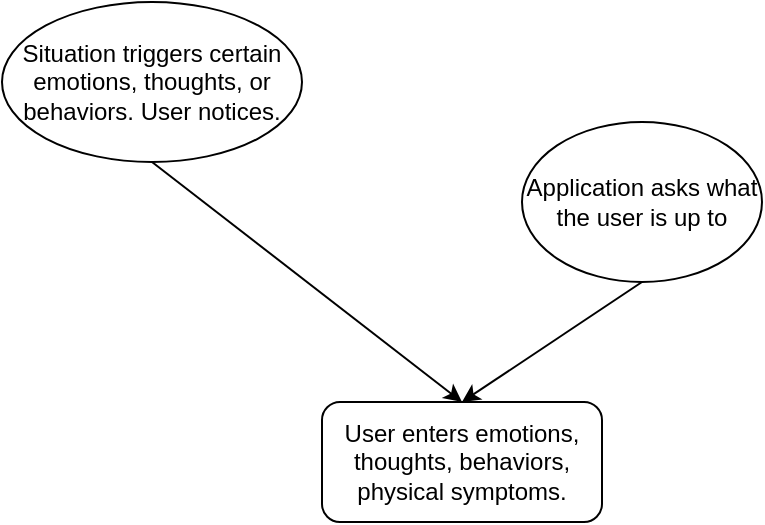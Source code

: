 <mxfile version="21.2.2" type="github">
  <diagram name="Page-1" id="i1mPH8Jzd_vn6bi_4Det">
    <mxGraphModel dx="1039" dy="819" grid="1" gridSize="10" guides="1" tooltips="1" connect="1" arrows="1" fold="1" page="1" pageScale="1" pageWidth="1100" pageHeight="1700" math="0" shadow="0">
      <root>
        <mxCell id="0" />
        <mxCell id="1" parent="0" />
        <mxCell id="w6-Nh_6ZVQhDjkrKSRNA-1" value="User enters emotions, thoughts, behaviors, physical symptoms." style="rounded=1;whiteSpace=wrap;html=1;" vertex="1" parent="1">
          <mxGeometry x="350" y="540" width="140" height="60" as="geometry" />
        </mxCell>
        <mxCell id="w6-Nh_6ZVQhDjkrKSRNA-2" value="Situation triggers certain emotions, thoughts, or behaviors. User notices." style="ellipse;whiteSpace=wrap;html=1;" vertex="1" parent="1">
          <mxGeometry x="190" y="340" width="150" height="80" as="geometry" />
        </mxCell>
        <mxCell id="w6-Nh_6ZVQhDjkrKSRNA-3" value="" style="endArrow=classic;html=1;rounded=0;exitX=0.5;exitY=1;exitDx=0;exitDy=0;entryX=0.5;entryY=0;entryDx=0;entryDy=0;" edge="1" parent="1" source="w6-Nh_6ZVQhDjkrKSRNA-2" target="w6-Nh_6ZVQhDjkrKSRNA-1">
          <mxGeometry width="50" height="50" relative="1" as="geometry">
            <mxPoint x="300" y="460" as="sourcePoint" />
            <mxPoint x="340" y="560" as="targetPoint" />
          </mxGeometry>
        </mxCell>
        <mxCell id="w6-Nh_6ZVQhDjkrKSRNA-4" value="Application asks what the user is up to" style="ellipse;whiteSpace=wrap;html=1;" vertex="1" parent="1">
          <mxGeometry x="450" y="400" width="120" height="80" as="geometry" />
        </mxCell>
        <mxCell id="w6-Nh_6ZVQhDjkrKSRNA-5" value="" style="endArrow=classic;html=1;rounded=0;exitX=0.5;exitY=1;exitDx=0;exitDy=0;entryX=0.5;entryY=0;entryDx=0;entryDy=0;" edge="1" parent="1" source="w6-Nh_6ZVQhDjkrKSRNA-4" target="w6-Nh_6ZVQhDjkrKSRNA-1">
          <mxGeometry width="50" height="50" relative="1" as="geometry">
            <mxPoint x="560" y="570" as="sourcePoint" />
            <mxPoint x="610" y="520" as="targetPoint" />
          </mxGeometry>
        </mxCell>
      </root>
    </mxGraphModel>
  </diagram>
</mxfile>
